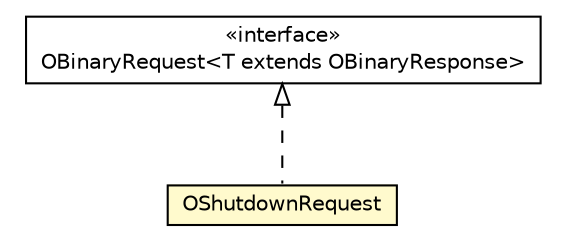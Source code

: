 #!/usr/local/bin/dot
#
# Class diagram 
# Generated by UMLGraph version R5_6-24-gf6e263 (http://www.umlgraph.org/)
#

digraph G {
	edge [fontname="Helvetica",fontsize=10,labelfontname="Helvetica",labelfontsize=10];
	node [fontname="Helvetica",fontsize=10,shape=plaintext];
	nodesep=0.25;
	ranksep=0.5;
	// com.orientechnologies.orient.client.remote.OBinaryRequest<T extends com.orientechnologies.orient.client.remote.OBinaryResponse>
	c6813153 [label=<<table title="com.orientechnologies.orient.client.remote.OBinaryRequest" border="0" cellborder="1" cellspacing="0" cellpadding="2" port="p" href="../OBinaryRequest.html">
		<tr><td><table border="0" cellspacing="0" cellpadding="1">
<tr><td align="center" balign="center"> &#171;interface&#187; </td></tr>
<tr><td align="center" balign="center"> OBinaryRequest&lt;T extends OBinaryResponse&gt; </td></tr>
		</table></td></tr>
		</table>>, URL="../OBinaryRequest.html", fontname="Helvetica", fontcolor="black", fontsize=10.0];
	// com.orientechnologies.orient.client.remote.message.OShutdownRequest
	c6813180 [label=<<table title="com.orientechnologies.orient.client.remote.message.OShutdownRequest" border="0" cellborder="1" cellspacing="0" cellpadding="2" port="p" bgcolor="lemonChiffon" href="./OShutdownRequest.html">
		<tr><td><table border="0" cellspacing="0" cellpadding="1">
<tr><td align="center" balign="center"> OShutdownRequest </td></tr>
		</table></td></tr>
		</table>>, URL="./OShutdownRequest.html", fontname="Helvetica", fontcolor="black", fontsize=10.0];
	//com.orientechnologies.orient.client.remote.message.OShutdownRequest implements com.orientechnologies.orient.client.remote.OBinaryRequest<T extends com.orientechnologies.orient.client.remote.OBinaryResponse>
	c6813153:p -> c6813180:p [dir=back,arrowtail=empty,style=dashed];
}

